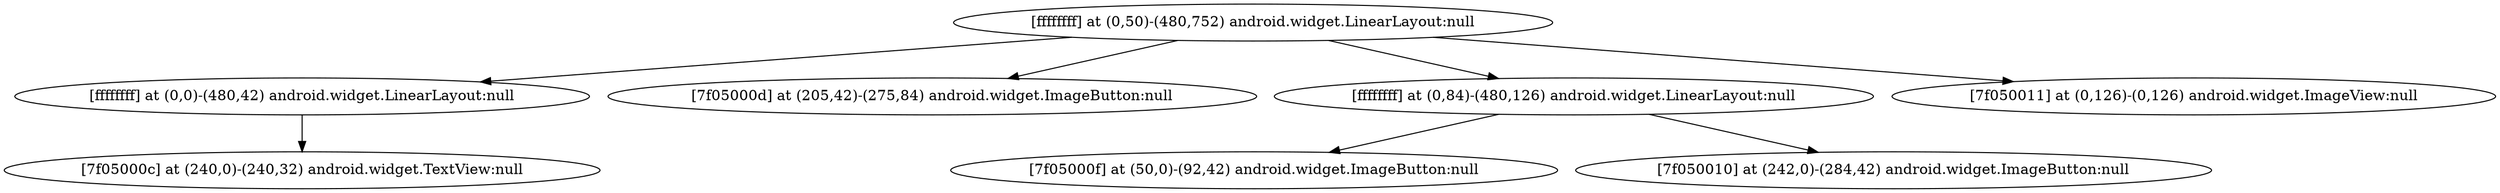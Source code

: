 strict digraph G {
  1 [ label="[ffffffff] at (0,50)-(480,752) android.widget.LinearLayout:null" ];
  2 [ label="[ffffffff] at (0,0)-(480,42) android.widget.LinearLayout:null" ];
  3 [ label="[7f05000c] at (240,0)-(240,32) android.widget.TextView:null" ];
  4 [ label="[7f05000d] at (205,42)-(275,84) android.widget.ImageButton:null" ];
  5 [ label="[ffffffff] at (0,84)-(480,126) android.widget.LinearLayout:null" ];
  6 [ label="[7f05000f] at (50,0)-(92,42) android.widget.ImageButton:null" ];
  7 [ label="[7f050010] at (242,0)-(284,42) android.widget.ImageButton:null" ];
  8 [ label="[7f050011] at (0,126)-(0,126) android.widget.ImageView:null" ];
  1 -> 2;
  2 -> 3;
  1 -> 4;
  1 -> 5;
  5 -> 6;
  5 -> 7;
  1 -> 8;
}
